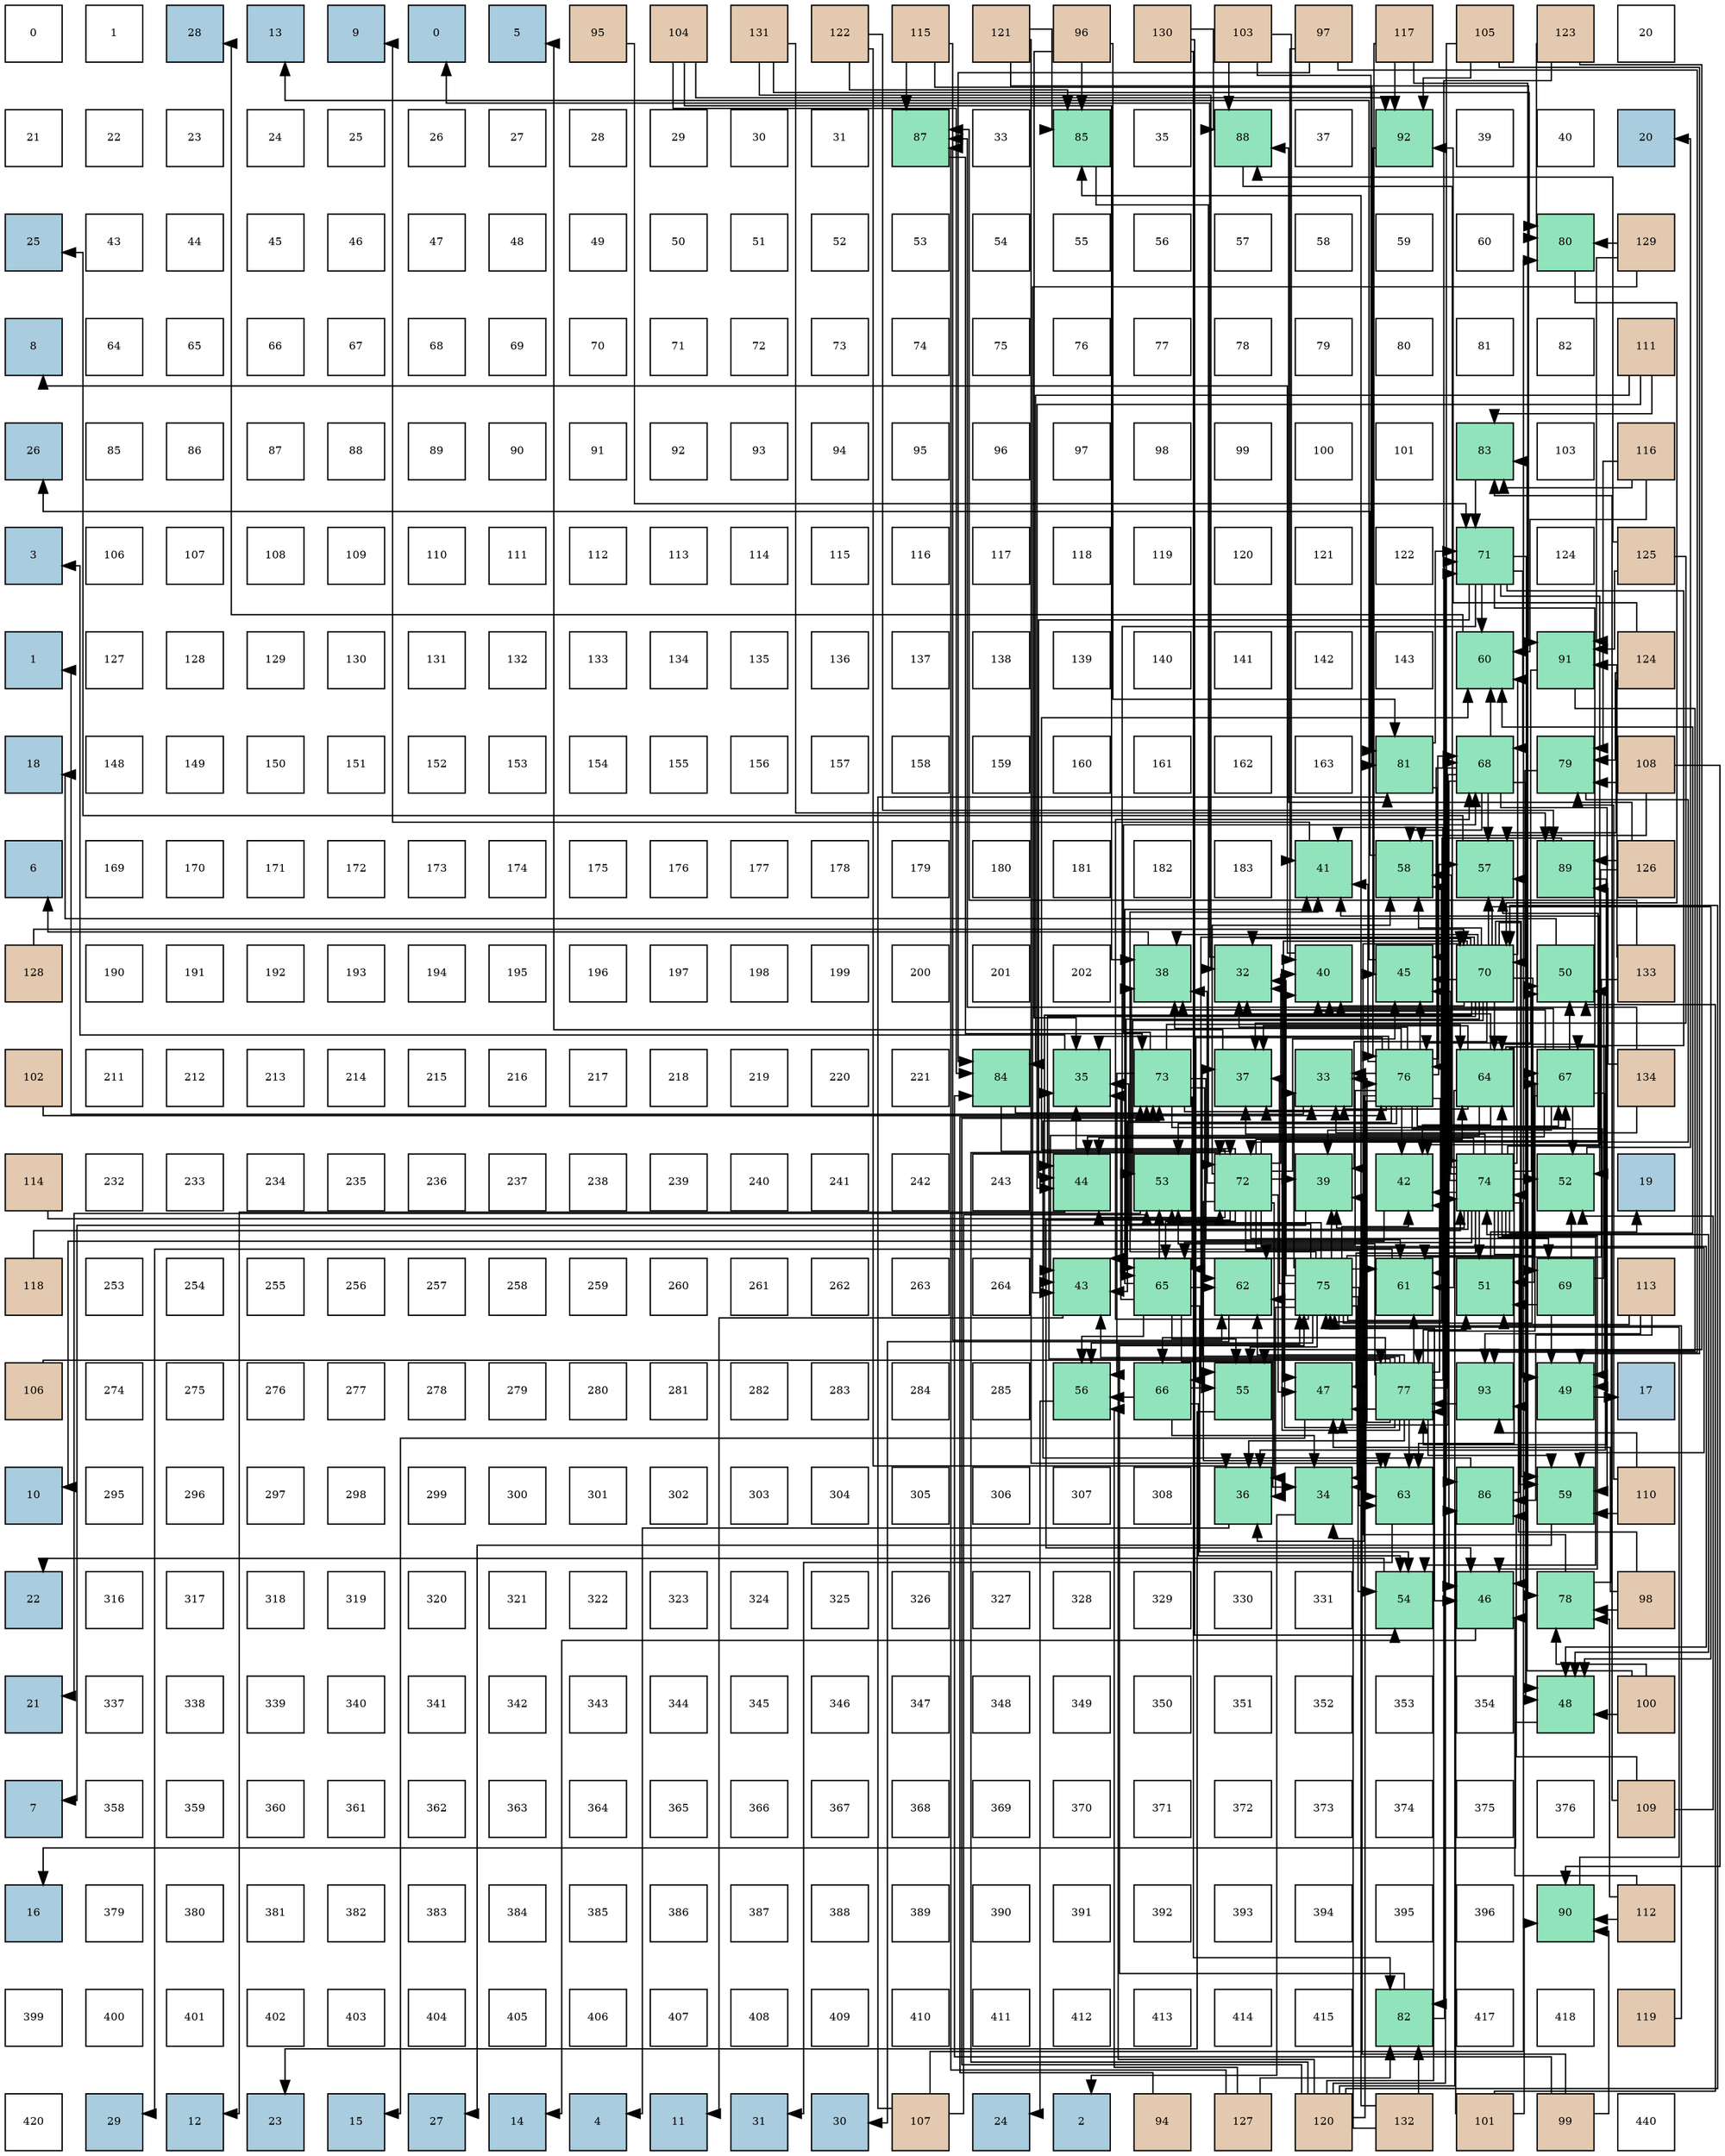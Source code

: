digraph layout{
 rankdir=TB;
 splines=ortho;
 node [style=filled shape=square fixedsize=true width=0.6];
0[label="0", fontsize=8, fillcolor="#ffffff"];
1[label="1", fontsize=8, fillcolor="#ffffff"];
2[label="28", fontsize=8, fillcolor="#a9ccde"];
3[label="13", fontsize=8, fillcolor="#a9ccde"];
4[label="9", fontsize=8, fillcolor="#a9ccde"];
5[label="0", fontsize=8, fillcolor="#a9ccde"];
6[label="5", fontsize=8, fillcolor="#a9ccde"];
7[label="95", fontsize=8, fillcolor="#e3c9af"];
8[label="104", fontsize=8, fillcolor="#e3c9af"];
9[label="131", fontsize=8, fillcolor="#e3c9af"];
10[label="122", fontsize=8, fillcolor="#e3c9af"];
11[label="115", fontsize=8, fillcolor="#e3c9af"];
12[label="121", fontsize=8, fillcolor="#e3c9af"];
13[label="96", fontsize=8, fillcolor="#e3c9af"];
14[label="130", fontsize=8, fillcolor="#e3c9af"];
15[label="103", fontsize=8, fillcolor="#e3c9af"];
16[label="97", fontsize=8, fillcolor="#e3c9af"];
17[label="117", fontsize=8, fillcolor="#e3c9af"];
18[label="105", fontsize=8, fillcolor="#e3c9af"];
19[label="123", fontsize=8, fillcolor="#e3c9af"];
20[label="20", fontsize=8, fillcolor="#ffffff"];
21[label="21", fontsize=8, fillcolor="#ffffff"];
22[label="22", fontsize=8, fillcolor="#ffffff"];
23[label="23", fontsize=8, fillcolor="#ffffff"];
24[label="24", fontsize=8, fillcolor="#ffffff"];
25[label="25", fontsize=8, fillcolor="#ffffff"];
26[label="26", fontsize=8, fillcolor="#ffffff"];
27[label="27", fontsize=8, fillcolor="#ffffff"];
28[label="28", fontsize=8, fillcolor="#ffffff"];
29[label="29", fontsize=8, fillcolor="#ffffff"];
30[label="30", fontsize=8, fillcolor="#ffffff"];
31[label="31", fontsize=8, fillcolor="#ffffff"];
32[label="87", fontsize=8, fillcolor="#91e3bb"];
33[label="33", fontsize=8, fillcolor="#ffffff"];
34[label="85", fontsize=8, fillcolor="#91e3bb"];
35[label="35", fontsize=8, fillcolor="#ffffff"];
36[label="88", fontsize=8, fillcolor="#91e3bb"];
37[label="37", fontsize=8, fillcolor="#ffffff"];
38[label="92", fontsize=8, fillcolor="#91e3bb"];
39[label="39", fontsize=8, fillcolor="#ffffff"];
40[label="40", fontsize=8, fillcolor="#ffffff"];
41[label="20", fontsize=8, fillcolor="#a9ccde"];
42[label="25", fontsize=8, fillcolor="#a9ccde"];
43[label="43", fontsize=8, fillcolor="#ffffff"];
44[label="44", fontsize=8, fillcolor="#ffffff"];
45[label="45", fontsize=8, fillcolor="#ffffff"];
46[label="46", fontsize=8, fillcolor="#ffffff"];
47[label="47", fontsize=8, fillcolor="#ffffff"];
48[label="48", fontsize=8, fillcolor="#ffffff"];
49[label="49", fontsize=8, fillcolor="#ffffff"];
50[label="50", fontsize=8, fillcolor="#ffffff"];
51[label="51", fontsize=8, fillcolor="#ffffff"];
52[label="52", fontsize=8, fillcolor="#ffffff"];
53[label="53", fontsize=8, fillcolor="#ffffff"];
54[label="54", fontsize=8, fillcolor="#ffffff"];
55[label="55", fontsize=8, fillcolor="#ffffff"];
56[label="56", fontsize=8, fillcolor="#ffffff"];
57[label="57", fontsize=8, fillcolor="#ffffff"];
58[label="58", fontsize=8, fillcolor="#ffffff"];
59[label="59", fontsize=8, fillcolor="#ffffff"];
60[label="60", fontsize=8, fillcolor="#ffffff"];
61[label="80", fontsize=8, fillcolor="#91e3bb"];
62[label="129", fontsize=8, fillcolor="#e3c9af"];
63[label="8", fontsize=8, fillcolor="#a9ccde"];
64[label="64", fontsize=8, fillcolor="#ffffff"];
65[label="65", fontsize=8, fillcolor="#ffffff"];
66[label="66", fontsize=8, fillcolor="#ffffff"];
67[label="67", fontsize=8, fillcolor="#ffffff"];
68[label="68", fontsize=8, fillcolor="#ffffff"];
69[label="69", fontsize=8, fillcolor="#ffffff"];
70[label="70", fontsize=8, fillcolor="#ffffff"];
71[label="71", fontsize=8, fillcolor="#ffffff"];
72[label="72", fontsize=8, fillcolor="#ffffff"];
73[label="73", fontsize=8, fillcolor="#ffffff"];
74[label="74", fontsize=8, fillcolor="#ffffff"];
75[label="75", fontsize=8, fillcolor="#ffffff"];
76[label="76", fontsize=8, fillcolor="#ffffff"];
77[label="77", fontsize=8, fillcolor="#ffffff"];
78[label="78", fontsize=8, fillcolor="#ffffff"];
79[label="79", fontsize=8, fillcolor="#ffffff"];
80[label="80", fontsize=8, fillcolor="#ffffff"];
81[label="81", fontsize=8, fillcolor="#ffffff"];
82[label="82", fontsize=8, fillcolor="#ffffff"];
83[label="111", fontsize=8, fillcolor="#e3c9af"];
84[label="26", fontsize=8, fillcolor="#a9ccde"];
85[label="85", fontsize=8, fillcolor="#ffffff"];
86[label="86", fontsize=8, fillcolor="#ffffff"];
87[label="87", fontsize=8, fillcolor="#ffffff"];
88[label="88", fontsize=8, fillcolor="#ffffff"];
89[label="89", fontsize=8, fillcolor="#ffffff"];
90[label="90", fontsize=8, fillcolor="#ffffff"];
91[label="91", fontsize=8, fillcolor="#ffffff"];
92[label="92", fontsize=8, fillcolor="#ffffff"];
93[label="93", fontsize=8, fillcolor="#ffffff"];
94[label="94", fontsize=8, fillcolor="#ffffff"];
95[label="95", fontsize=8, fillcolor="#ffffff"];
96[label="96", fontsize=8, fillcolor="#ffffff"];
97[label="97", fontsize=8, fillcolor="#ffffff"];
98[label="98", fontsize=8, fillcolor="#ffffff"];
99[label="99", fontsize=8, fillcolor="#ffffff"];
100[label="100", fontsize=8, fillcolor="#ffffff"];
101[label="101", fontsize=8, fillcolor="#ffffff"];
102[label="83", fontsize=8, fillcolor="#91e3bb"];
103[label="103", fontsize=8, fillcolor="#ffffff"];
104[label="116", fontsize=8, fillcolor="#e3c9af"];
105[label="3", fontsize=8, fillcolor="#a9ccde"];
106[label="106", fontsize=8, fillcolor="#ffffff"];
107[label="107", fontsize=8, fillcolor="#ffffff"];
108[label="108", fontsize=8, fillcolor="#ffffff"];
109[label="109", fontsize=8, fillcolor="#ffffff"];
110[label="110", fontsize=8, fillcolor="#ffffff"];
111[label="111", fontsize=8, fillcolor="#ffffff"];
112[label="112", fontsize=8, fillcolor="#ffffff"];
113[label="113", fontsize=8, fillcolor="#ffffff"];
114[label="114", fontsize=8, fillcolor="#ffffff"];
115[label="115", fontsize=8, fillcolor="#ffffff"];
116[label="116", fontsize=8, fillcolor="#ffffff"];
117[label="117", fontsize=8, fillcolor="#ffffff"];
118[label="118", fontsize=8, fillcolor="#ffffff"];
119[label="119", fontsize=8, fillcolor="#ffffff"];
120[label="120", fontsize=8, fillcolor="#ffffff"];
121[label="121", fontsize=8, fillcolor="#ffffff"];
122[label="122", fontsize=8, fillcolor="#ffffff"];
123[label="71", fontsize=8, fillcolor="#91e3bb"];
124[label="124", fontsize=8, fillcolor="#ffffff"];
125[label="125", fontsize=8, fillcolor="#e3c9af"];
126[label="1", fontsize=8, fillcolor="#a9ccde"];
127[label="127", fontsize=8, fillcolor="#ffffff"];
128[label="128", fontsize=8, fillcolor="#ffffff"];
129[label="129", fontsize=8, fillcolor="#ffffff"];
130[label="130", fontsize=8, fillcolor="#ffffff"];
131[label="131", fontsize=8, fillcolor="#ffffff"];
132[label="132", fontsize=8, fillcolor="#ffffff"];
133[label="133", fontsize=8, fillcolor="#ffffff"];
134[label="134", fontsize=8, fillcolor="#ffffff"];
135[label="135", fontsize=8, fillcolor="#ffffff"];
136[label="136", fontsize=8, fillcolor="#ffffff"];
137[label="137", fontsize=8, fillcolor="#ffffff"];
138[label="138", fontsize=8, fillcolor="#ffffff"];
139[label="139", fontsize=8, fillcolor="#ffffff"];
140[label="140", fontsize=8, fillcolor="#ffffff"];
141[label="141", fontsize=8, fillcolor="#ffffff"];
142[label="142", fontsize=8, fillcolor="#ffffff"];
143[label="143", fontsize=8, fillcolor="#ffffff"];
144[label="60", fontsize=8, fillcolor="#91e3bb"];
145[label="91", fontsize=8, fillcolor="#91e3bb"];
146[label="124", fontsize=8, fillcolor="#e3c9af"];
147[label="18", fontsize=8, fillcolor="#a9ccde"];
148[label="148", fontsize=8, fillcolor="#ffffff"];
149[label="149", fontsize=8, fillcolor="#ffffff"];
150[label="150", fontsize=8, fillcolor="#ffffff"];
151[label="151", fontsize=8, fillcolor="#ffffff"];
152[label="152", fontsize=8, fillcolor="#ffffff"];
153[label="153", fontsize=8, fillcolor="#ffffff"];
154[label="154", fontsize=8, fillcolor="#ffffff"];
155[label="155", fontsize=8, fillcolor="#ffffff"];
156[label="156", fontsize=8, fillcolor="#ffffff"];
157[label="157", fontsize=8, fillcolor="#ffffff"];
158[label="158", fontsize=8, fillcolor="#ffffff"];
159[label="159", fontsize=8, fillcolor="#ffffff"];
160[label="160", fontsize=8, fillcolor="#ffffff"];
161[label="161", fontsize=8, fillcolor="#ffffff"];
162[label="162", fontsize=8, fillcolor="#ffffff"];
163[label="163", fontsize=8, fillcolor="#ffffff"];
164[label="81", fontsize=8, fillcolor="#91e3bb"];
165[label="68", fontsize=8, fillcolor="#91e3bb"];
166[label="79", fontsize=8, fillcolor="#91e3bb"];
167[label="108", fontsize=8, fillcolor="#e3c9af"];
168[label="6", fontsize=8, fillcolor="#a9ccde"];
169[label="169", fontsize=8, fillcolor="#ffffff"];
170[label="170", fontsize=8, fillcolor="#ffffff"];
171[label="171", fontsize=8, fillcolor="#ffffff"];
172[label="172", fontsize=8, fillcolor="#ffffff"];
173[label="173", fontsize=8, fillcolor="#ffffff"];
174[label="174", fontsize=8, fillcolor="#ffffff"];
175[label="175", fontsize=8, fillcolor="#ffffff"];
176[label="176", fontsize=8, fillcolor="#ffffff"];
177[label="177", fontsize=8, fillcolor="#ffffff"];
178[label="178", fontsize=8, fillcolor="#ffffff"];
179[label="179", fontsize=8, fillcolor="#ffffff"];
180[label="180", fontsize=8, fillcolor="#ffffff"];
181[label="181", fontsize=8, fillcolor="#ffffff"];
182[label="182", fontsize=8, fillcolor="#ffffff"];
183[label="183", fontsize=8, fillcolor="#ffffff"];
184[label="41", fontsize=8, fillcolor="#91e3bb"];
185[label="58", fontsize=8, fillcolor="#91e3bb"];
186[label="57", fontsize=8, fillcolor="#91e3bb"];
187[label="89", fontsize=8, fillcolor="#91e3bb"];
188[label="126", fontsize=8, fillcolor="#e3c9af"];
189[label="128", fontsize=8, fillcolor="#e3c9af"];
190[label="190", fontsize=8, fillcolor="#ffffff"];
191[label="191", fontsize=8, fillcolor="#ffffff"];
192[label="192", fontsize=8, fillcolor="#ffffff"];
193[label="193", fontsize=8, fillcolor="#ffffff"];
194[label="194", fontsize=8, fillcolor="#ffffff"];
195[label="195", fontsize=8, fillcolor="#ffffff"];
196[label="196", fontsize=8, fillcolor="#ffffff"];
197[label="197", fontsize=8, fillcolor="#ffffff"];
198[label="198", fontsize=8, fillcolor="#ffffff"];
199[label="199", fontsize=8, fillcolor="#ffffff"];
200[label="200", fontsize=8, fillcolor="#ffffff"];
201[label="201", fontsize=8, fillcolor="#ffffff"];
202[label="202", fontsize=8, fillcolor="#ffffff"];
203[label="38", fontsize=8, fillcolor="#91e3bb"];
204[label="32", fontsize=8, fillcolor="#91e3bb"];
205[label="40", fontsize=8, fillcolor="#91e3bb"];
206[label="45", fontsize=8, fillcolor="#91e3bb"];
207[label="70", fontsize=8, fillcolor="#91e3bb"];
208[label="50", fontsize=8, fillcolor="#91e3bb"];
209[label="133", fontsize=8, fillcolor="#e3c9af"];
210[label="102", fontsize=8, fillcolor="#e3c9af"];
211[label="211", fontsize=8, fillcolor="#ffffff"];
212[label="212", fontsize=8, fillcolor="#ffffff"];
213[label="213", fontsize=8, fillcolor="#ffffff"];
214[label="214", fontsize=8, fillcolor="#ffffff"];
215[label="215", fontsize=8, fillcolor="#ffffff"];
216[label="216", fontsize=8, fillcolor="#ffffff"];
217[label="217", fontsize=8, fillcolor="#ffffff"];
218[label="218", fontsize=8, fillcolor="#ffffff"];
219[label="219", fontsize=8, fillcolor="#ffffff"];
220[label="220", fontsize=8, fillcolor="#ffffff"];
221[label="221", fontsize=8, fillcolor="#ffffff"];
222[label="84", fontsize=8, fillcolor="#91e3bb"];
223[label="35", fontsize=8, fillcolor="#91e3bb"];
224[label="73", fontsize=8, fillcolor="#91e3bb"];
225[label="37", fontsize=8, fillcolor="#91e3bb"];
226[label="33", fontsize=8, fillcolor="#91e3bb"];
227[label="76", fontsize=8, fillcolor="#91e3bb"];
228[label="64", fontsize=8, fillcolor="#91e3bb"];
229[label="67", fontsize=8, fillcolor="#91e3bb"];
230[label="134", fontsize=8, fillcolor="#e3c9af"];
231[label="114", fontsize=8, fillcolor="#e3c9af"];
232[label="232", fontsize=8, fillcolor="#ffffff"];
233[label="233", fontsize=8, fillcolor="#ffffff"];
234[label="234", fontsize=8, fillcolor="#ffffff"];
235[label="235", fontsize=8, fillcolor="#ffffff"];
236[label="236", fontsize=8, fillcolor="#ffffff"];
237[label="237", fontsize=8, fillcolor="#ffffff"];
238[label="238", fontsize=8, fillcolor="#ffffff"];
239[label="239", fontsize=8, fillcolor="#ffffff"];
240[label="240", fontsize=8, fillcolor="#ffffff"];
241[label="241", fontsize=8, fillcolor="#ffffff"];
242[label="242", fontsize=8, fillcolor="#ffffff"];
243[label="243", fontsize=8, fillcolor="#ffffff"];
244[label="44", fontsize=8, fillcolor="#91e3bb"];
245[label="53", fontsize=8, fillcolor="#91e3bb"];
246[label="72", fontsize=8, fillcolor="#91e3bb"];
247[label="39", fontsize=8, fillcolor="#91e3bb"];
248[label="42", fontsize=8, fillcolor="#91e3bb"];
249[label="74", fontsize=8, fillcolor="#91e3bb"];
250[label="52", fontsize=8, fillcolor="#91e3bb"];
251[label="19", fontsize=8, fillcolor="#a9ccde"];
252[label="118", fontsize=8, fillcolor="#e3c9af"];
253[label="253", fontsize=8, fillcolor="#ffffff"];
254[label="254", fontsize=8, fillcolor="#ffffff"];
255[label="255", fontsize=8, fillcolor="#ffffff"];
256[label="256", fontsize=8, fillcolor="#ffffff"];
257[label="257", fontsize=8, fillcolor="#ffffff"];
258[label="258", fontsize=8, fillcolor="#ffffff"];
259[label="259", fontsize=8, fillcolor="#ffffff"];
260[label="260", fontsize=8, fillcolor="#ffffff"];
261[label="261", fontsize=8, fillcolor="#ffffff"];
262[label="262", fontsize=8, fillcolor="#ffffff"];
263[label="263", fontsize=8, fillcolor="#ffffff"];
264[label="264", fontsize=8, fillcolor="#ffffff"];
265[label="43", fontsize=8, fillcolor="#91e3bb"];
266[label="65", fontsize=8, fillcolor="#91e3bb"];
267[label="62", fontsize=8, fillcolor="#91e3bb"];
268[label="75", fontsize=8, fillcolor="#91e3bb"];
269[label="61", fontsize=8, fillcolor="#91e3bb"];
270[label="51", fontsize=8, fillcolor="#91e3bb"];
271[label="69", fontsize=8, fillcolor="#91e3bb"];
272[label="113", fontsize=8, fillcolor="#e3c9af"];
273[label="106", fontsize=8, fillcolor="#e3c9af"];
274[label="274", fontsize=8, fillcolor="#ffffff"];
275[label="275", fontsize=8, fillcolor="#ffffff"];
276[label="276", fontsize=8, fillcolor="#ffffff"];
277[label="277", fontsize=8, fillcolor="#ffffff"];
278[label="278", fontsize=8, fillcolor="#ffffff"];
279[label="279", fontsize=8, fillcolor="#ffffff"];
280[label="280", fontsize=8, fillcolor="#ffffff"];
281[label="281", fontsize=8, fillcolor="#ffffff"];
282[label="282", fontsize=8, fillcolor="#ffffff"];
283[label="283", fontsize=8, fillcolor="#ffffff"];
284[label="284", fontsize=8, fillcolor="#ffffff"];
285[label="285", fontsize=8, fillcolor="#ffffff"];
286[label="56", fontsize=8, fillcolor="#91e3bb"];
287[label="66", fontsize=8, fillcolor="#91e3bb"];
288[label="55", fontsize=8, fillcolor="#91e3bb"];
289[label="47", fontsize=8, fillcolor="#91e3bb"];
290[label="77", fontsize=8, fillcolor="#91e3bb"];
291[label="93", fontsize=8, fillcolor="#91e3bb"];
292[label="49", fontsize=8, fillcolor="#91e3bb"];
293[label="17", fontsize=8, fillcolor="#a9ccde"];
294[label="10", fontsize=8, fillcolor="#a9ccde"];
295[label="295", fontsize=8, fillcolor="#ffffff"];
296[label="296", fontsize=8, fillcolor="#ffffff"];
297[label="297", fontsize=8, fillcolor="#ffffff"];
298[label="298", fontsize=8, fillcolor="#ffffff"];
299[label="299", fontsize=8, fillcolor="#ffffff"];
300[label="300", fontsize=8, fillcolor="#ffffff"];
301[label="301", fontsize=8, fillcolor="#ffffff"];
302[label="302", fontsize=8, fillcolor="#ffffff"];
303[label="303", fontsize=8, fillcolor="#ffffff"];
304[label="304", fontsize=8, fillcolor="#ffffff"];
305[label="305", fontsize=8, fillcolor="#ffffff"];
306[label="306", fontsize=8, fillcolor="#ffffff"];
307[label="307", fontsize=8, fillcolor="#ffffff"];
308[label="308", fontsize=8, fillcolor="#ffffff"];
309[label="36", fontsize=8, fillcolor="#91e3bb"];
310[label="34", fontsize=8, fillcolor="#91e3bb"];
311[label="63", fontsize=8, fillcolor="#91e3bb"];
312[label="86", fontsize=8, fillcolor="#91e3bb"];
313[label="59", fontsize=8, fillcolor="#91e3bb"];
314[label="110", fontsize=8, fillcolor="#e3c9af"];
315[label="22", fontsize=8, fillcolor="#a9ccde"];
316[label="316", fontsize=8, fillcolor="#ffffff"];
317[label="317", fontsize=8, fillcolor="#ffffff"];
318[label="318", fontsize=8, fillcolor="#ffffff"];
319[label="319", fontsize=8, fillcolor="#ffffff"];
320[label="320", fontsize=8, fillcolor="#ffffff"];
321[label="321", fontsize=8, fillcolor="#ffffff"];
322[label="322", fontsize=8, fillcolor="#ffffff"];
323[label="323", fontsize=8, fillcolor="#ffffff"];
324[label="324", fontsize=8, fillcolor="#ffffff"];
325[label="325", fontsize=8, fillcolor="#ffffff"];
326[label="326", fontsize=8, fillcolor="#ffffff"];
327[label="327", fontsize=8, fillcolor="#ffffff"];
328[label="328", fontsize=8, fillcolor="#ffffff"];
329[label="329", fontsize=8, fillcolor="#ffffff"];
330[label="330", fontsize=8, fillcolor="#ffffff"];
331[label="331", fontsize=8, fillcolor="#ffffff"];
332[label="54", fontsize=8, fillcolor="#91e3bb"];
333[label="46", fontsize=8, fillcolor="#91e3bb"];
334[label="78", fontsize=8, fillcolor="#91e3bb"];
335[label="98", fontsize=8, fillcolor="#e3c9af"];
336[label="21", fontsize=8, fillcolor="#a9ccde"];
337[label="337", fontsize=8, fillcolor="#ffffff"];
338[label="338", fontsize=8, fillcolor="#ffffff"];
339[label="339", fontsize=8, fillcolor="#ffffff"];
340[label="340", fontsize=8, fillcolor="#ffffff"];
341[label="341", fontsize=8, fillcolor="#ffffff"];
342[label="342", fontsize=8, fillcolor="#ffffff"];
343[label="343", fontsize=8, fillcolor="#ffffff"];
344[label="344", fontsize=8, fillcolor="#ffffff"];
345[label="345", fontsize=8, fillcolor="#ffffff"];
346[label="346", fontsize=8, fillcolor="#ffffff"];
347[label="347", fontsize=8, fillcolor="#ffffff"];
348[label="348", fontsize=8, fillcolor="#ffffff"];
349[label="349", fontsize=8, fillcolor="#ffffff"];
350[label="350", fontsize=8, fillcolor="#ffffff"];
351[label="351", fontsize=8, fillcolor="#ffffff"];
352[label="352", fontsize=8, fillcolor="#ffffff"];
353[label="353", fontsize=8, fillcolor="#ffffff"];
354[label="354", fontsize=8, fillcolor="#ffffff"];
355[label="48", fontsize=8, fillcolor="#91e3bb"];
356[label="100", fontsize=8, fillcolor="#e3c9af"];
357[label="7", fontsize=8, fillcolor="#a9ccde"];
358[label="358", fontsize=8, fillcolor="#ffffff"];
359[label="359", fontsize=8, fillcolor="#ffffff"];
360[label="360", fontsize=8, fillcolor="#ffffff"];
361[label="361", fontsize=8, fillcolor="#ffffff"];
362[label="362", fontsize=8, fillcolor="#ffffff"];
363[label="363", fontsize=8, fillcolor="#ffffff"];
364[label="364", fontsize=8, fillcolor="#ffffff"];
365[label="365", fontsize=8, fillcolor="#ffffff"];
366[label="366", fontsize=8, fillcolor="#ffffff"];
367[label="367", fontsize=8, fillcolor="#ffffff"];
368[label="368", fontsize=8, fillcolor="#ffffff"];
369[label="369", fontsize=8, fillcolor="#ffffff"];
370[label="370", fontsize=8, fillcolor="#ffffff"];
371[label="371", fontsize=8, fillcolor="#ffffff"];
372[label="372", fontsize=8, fillcolor="#ffffff"];
373[label="373", fontsize=8, fillcolor="#ffffff"];
374[label="374", fontsize=8, fillcolor="#ffffff"];
375[label="375", fontsize=8, fillcolor="#ffffff"];
376[label="376", fontsize=8, fillcolor="#ffffff"];
377[label="109", fontsize=8, fillcolor="#e3c9af"];
378[label="16", fontsize=8, fillcolor="#a9ccde"];
379[label="379", fontsize=8, fillcolor="#ffffff"];
380[label="380", fontsize=8, fillcolor="#ffffff"];
381[label="381", fontsize=8, fillcolor="#ffffff"];
382[label="382", fontsize=8, fillcolor="#ffffff"];
383[label="383", fontsize=8, fillcolor="#ffffff"];
384[label="384", fontsize=8, fillcolor="#ffffff"];
385[label="385", fontsize=8, fillcolor="#ffffff"];
386[label="386", fontsize=8, fillcolor="#ffffff"];
387[label="387", fontsize=8, fillcolor="#ffffff"];
388[label="388", fontsize=8, fillcolor="#ffffff"];
389[label="389", fontsize=8, fillcolor="#ffffff"];
390[label="390", fontsize=8, fillcolor="#ffffff"];
391[label="391", fontsize=8, fillcolor="#ffffff"];
392[label="392", fontsize=8, fillcolor="#ffffff"];
393[label="393", fontsize=8, fillcolor="#ffffff"];
394[label="394", fontsize=8, fillcolor="#ffffff"];
395[label="395", fontsize=8, fillcolor="#ffffff"];
396[label="396", fontsize=8, fillcolor="#ffffff"];
397[label="90", fontsize=8, fillcolor="#91e3bb"];
398[label="112", fontsize=8, fillcolor="#e3c9af"];
399[label="399", fontsize=8, fillcolor="#ffffff"];
400[label="400", fontsize=8, fillcolor="#ffffff"];
401[label="401", fontsize=8, fillcolor="#ffffff"];
402[label="402", fontsize=8, fillcolor="#ffffff"];
403[label="403", fontsize=8, fillcolor="#ffffff"];
404[label="404", fontsize=8, fillcolor="#ffffff"];
405[label="405", fontsize=8, fillcolor="#ffffff"];
406[label="406", fontsize=8, fillcolor="#ffffff"];
407[label="407", fontsize=8, fillcolor="#ffffff"];
408[label="408", fontsize=8, fillcolor="#ffffff"];
409[label="409", fontsize=8, fillcolor="#ffffff"];
410[label="410", fontsize=8, fillcolor="#ffffff"];
411[label="411", fontsize=8, fillcolor="#ffffff"];
412[label="412", fontsize=8, fillcolor="#ffffff"];
413[label="413", fontsize=8, fillcolor="#ffffff"];
414[label="414", fontsize=8, fillcolor="#ffffff"];
415[label="415", fontsize=8, fillcolor="#ffffff"];
416[label="82", fontsize=8, fillcolor="#91e3bb"];
417[label="417", fontsize=8, fillcolor="#ffffff"];
418[label="418", fontsize=8, fillcolor="#ffffff"];
419[label="119", fontsize=8, fillcolor="#e3c9af"];
420[label="420", fontsize=8, fillcolor="#ffffff"];
421[label="29", fontsize=8, fillcolor="#a9ccde"];
422[label="12", fontsize=8, fillcolor="#a9ccde"];
423[label="23", fontsize=8, fillcolor="#a9ccde"];
424[label="15", fontsize=8, fillcolor="#a9ccde"];
425[label="27", fontsize=8, fillcolor="#a9ccde"];
426[label="14", fontsize=8, fillcolor="#a9ccde"];
427[label="4", fontsize=8, fillcolor="#a9ccde"];
428[label="11", fontsize=8, fillcolor="#a9ccde"];
429[label="31", fontsize=8, fillcolor="#a9ccde"];
430[label="30", fontsize=8, fillcolor="#a9ccde"];
431[label="107", fontsize=8, fillcolor="#e3c9af"];
432[label="24", fontsize=8, fillcolor="#a9ccde"];
433[label="2", fontsize=8, fillcolor="#a9ccde"];
434[label="94", fontsize=8, fillcolor="#e3c9af"];
435[label="127", fontsize=8, fillcolor="#e3c9af"];
436[label="120", fontsize=8, fillcolor="#e3c9af"];
437[label="132", fontsize=8, fillcolor="#e3c9af"];
438[label="101", fontsize=8, fillcolor="#e3c9af"];
439[label="99", fontsize=8, fillcolor="#e3c9af"];
440[label="440", fontsize=8, fillcolor="#ffffff"];
edge [constraint=false, style=vis];204 -> 5;
226 -> 126;
310 -> 433;
223 -> 105;
309 -> 427;
225 -> 6;
203 -> 168;
247 -> 357;
205 -> 63;
184 -> 4;
248 -> 294;
265 -> 428;
244 -> 422;
206 -> 3;
333 -> 426;
289 -> 424;
355 -> 378;
292 -> 293;
208 -> 147;
270 -> 251;
250 -> 41;
245 -> 336;
332 -> 315;
288 -> 423;
286 -> 432;
186 -> 42;
185 -> 84;
313 -> 425;
144 -> 2;
269 -> 421;
267 -> 430;
311 -> 429;
228 -> 204;
228 -> 226;
228 -> 309;
228 -> 225;
228 -> 248;
228 -> 265;
228 -> 269;
228 -> 311;
266 -> 310;
266 -> 223;
266 -> 184;
266 -> 245;
266 -> 332;
266 -> 288;
266 -> 286;
266 -> 267;
287 -> 310;
287 -> 332;
287 -> 288;
287 -> 286;
229 -> 203;
229 -> 247;
229 -> 205;
229 -> 244;
229 -> 292;
229 -> 208;
229 -> 270;
229 -> 250;
165 -> 206;
165 -> 333;
165 -> 289;
165 -> 355;
165 -> 186;
165 -> 185;
165 -> 313;
165 -> 144;
271 -> 292;
271 -> 208;
271 -> 270;
271 -> 250;
207 -> 204;
207 -> 203;
207 -> 247;
207 -> 205;
207 -> 265;
207 -> 244;
207 -> 206;
207 -> 333;
207 -> 289;
207 -> 355;
207 -> 245;
207 -> 288;
207 -> 186;
207 -> 185;
207 -> 313;
207 -> 144;
207 -> 228;
207 -> 266;
207 -> 271;
123 -> 244;
123 -> 355;
123 -> 250;
123 -> 144;
123 -> 228;
123 -> 266;
123 -> 229;
123 -> 165;
246 -> 310;
246 -> 223;
246 -> 309;
246 -> 203;
246 -> 247;
246 -> 205;
246 -> 244;
246 -> 206;
246 -> 333;
246 -> 289;
246 -> 355;
246 -> 186;
246 -> 185;
246 -> 313;
246 -> 144;
246 -> 311;
246 -> 228;
246 -> 266;
246 -> 271;
224 -> 226;
224 -> 286;
224 -> 269;
224 -> 267;
224 -> 228;
224 -> 266;
224 -> 229;
224 -> 165;
249 -> 225;
249 -> 203;
249 -> 247;
249 -> 205;
249 -> 184;
249 -> 248;
249 -> 244;
249 -> 206;
249 -> 333;
249 -> 289;
249 -> 355;
249 -> 292;
249 -> 208;
249 -> 270;
249 -> 250;
249 -> 332;
249 -> 186;
249 -> 185;
249 -> 313;
249 -> 144;
249 -> 228;
249 -> 266;
268 -> 204;
268 -> 226;
268 -> 310;
268 -> 223;
268 -> 309;
268 -> 225;
268 -> 247;
268 -> 184;
268 -> 248;
268 -> 265;
268 -> 333;
268 -> 208;
268 -> 245;
268 -> 332;
268 -> 288;
268 -> 286;
268 -> 185;
268 -> 269;
268 -> 267;
268 -> 311;
268 -> 229;
268 -> 165;
227 -> 204;
227 -> 226;
227 -> 223;
227 -> 309;
227 -> 225;
227 -> 203;
227 -> 184;
227 -> 248;
227 -> 265;
227 -> 206;
227 -> 292;
227 -> 245;
227 -> 186;
227 -> 269;
227 -> 267;
227 -> 311;
227 -> 287;
227 -> 229;
227 -> 165;
290 -> 204;
290 -> 226;
290 -> 223;
290 -> 309;
290 -> 225;
290 -> 205;
290 -> 184;
290 -> 248;
290 -> 265;
290 -> 289;
290 -> 270;
290 -> 245;
290 -> 313;
290 -> 269;
290 -> 267;
290 -> 311;
290 -> 287;
290 -> 229;
290 -> 165;
334 -> 207;
334 -> 249;
166 -> 207;
166 -> 246;
61 -> 207;
164 -> 123;
164 -> 227;
416 -> 123;
416 -> 268;
102 -> 123;
222 -> 246;
222 -> 224;
34 -> 246;
312 -> 224;
312 -> 249;
32 -> 224;
36 -> 249;
187 -> 268;
187 -> 290;
397 -> 268;
145 -> 227;
145 -> 290;
38 -> 227;
291 -> 290;
434 -> 224;
7 -> 123;
13 -> 223;
13 -> 164;
13 -> 34;
16 -> 205;
16 -> 222;
16 -> 291;
335 -> 289;
335 -> 334;
335 -> 291;
439 -> 247;
439 -> 222;
439 -> 397;
356 -> 355;
356 -> 334;
356 -> 102;
438 -> 208;
438 -> 312;
438 -> 397;
210 -> 227;
15 -> 184;
15 -> 164;
15 -> 36;
8 -> 203;
8 -> 222;
8 -> 38;
18 -> 292;
18 -> 312;
18 -> 38;
273 -> 290;
431 -> 245;
431 -> 61;
431 -> 164;
167 -> 185;
167 -> 166;
167 -> 397;
377 -> 250;
377 -> 102;
377 -> 312;
314 -> 313;
314 -> 166;
314 -> 291;
83 -> 244;
83 -> 102;
83 -> 222;
398 -> 333;
398 -> 334;
398 -> 397;
272 -> 270;
272 -> 312;
272 -> 291;
231 -> 246;
11 -> 267;
11 -> 164;
11 -> 32;
104 -> 144;
104 -> 166;
104 -> 102;
17 -> 206;
17 -> 334;
17 -> 38;
252 -> 249;
419 -> 268;
436 -> 207;
436 -> 123;
436 -> 246;
436 -> 224;
436 -> 249;
436 -> 268;
436 -> 227;
436 -> 290;
12 -> 311;
12 -> 34;
12 -> 145;
10 -> 309;
10 -> 34;
10 -> 187;
19 -> 288;
19 -> 61;
19 -> 416;
146 -> 186;
146 -> 166;
146 -> 38;
125 -> 225;
125 -> 36;
125 -> 145;
188 -> 248;
188 -> 36;
188 -> 187;
435 -> 286;
435 -> 416;
435 -> 32;
189 -> 207;
62 -> 265;
62 -> 61;
62 -> 145;
14 -> 332;
14 -> 416;
14 -> 36;
9 -> 204;
9 -> 61;
9 -> 187;
437 -> 310;
437 -> 416;
437 -> 34;
209 -> 269;
209 -> 32;
209 -> 145;
230 -> 226;
230 -> 32;
230 -> 187;
edge [constraint=true, style=invis];
0 -> 21 -> 42 -> 63 -> 84 -> 105 -> 126 -> 147 -> 168 -> 189 -> 210 -> 231 -> 252 -> 273 -> 294 -> 315 -> 336 -> 357 -> 378 -> 399 -> 420;
1 -> 22 -> 43 -> 64 -> 85 -> 106 -> 127 -> 148 -> 169 -> 190 -> 211 -> 232 -> 253 -> 274 -> 295 -> 316 -> 337 -> 358 -> 379 -> 400 -> 421;
2 -> 23 -> 44 -> 65 -> 86 -> 107 -> 128 -> 149 -> 170 -> 191 -> 212 -> 233 -> 254 -> 275 -> 296 -> 317 -> 338 -> 359 -> 380 -> 401 -> 422;
3 -> 24 -> 45 -> 66 -> 87 -> 108 -> 129 -> 150 -> 171 -> 192 -> 213 -> 234 -> 255 -> 276 -> 297 -> 318 -> 339 -> 360 -> 381 -> 402 -> 423;
4 -> 25 -> 46 -> 67 -> 88 -> 109 -> 130 -> 151 -> 172 -> 193 -> 214 -> 235 -> 256 -> 277 -> 298 -> 319 -> 340 -> 361 -> 382 -> 403 -> 424;
5 -> 26 -> 47 -> 68 -> 89 -> 110 -> 131 -> 152 -> 173 -> 194 -> 215 -> 236 -> 257 -> 278 -> 299 -> 320 -> 341 -> 362 -> 383 -> 404 -> 425;
6 -> 27 -> 48 -> 69 -> 90 -> 111 -> 132 -> 153 -> 174 -> 195 -> 216 -> 237 -> 258 -> 279 -> 300 -> 321 -> 342 -> 363 -> 384 -> 405 -> 426;
7 -> 28 -> 49 -> 70 -> 91 -> 112 -> 133 -> 154 -> 175 -> 196 -> 217 -> 238 -> 259 -> 280 -> 301 -> 322 -> 343 -> 364 -> 385 -> 406 -> 427;
8 -> 29 -> 50 -> 71 -> 92 -> 113 -> 134 -> 155 -> 176 -> 197 -> 218 -> 239 -> 260 -> 281 -> 302 -> 323 -> 344 -> 365 -> 386 -> 407 -> 428;
9 -> 30 -> 51 -> 72 -> 93 -> 114 -> 135 -> 156 -> 177 -> 198 -> 219 -> 240 -> 261 -> 282 -> 303 -> 324 -> 345 -> 366 -> 387 -> 408 -> 429;
10 -> 31 -> 52 -> 73 -> 94 -> 115 -> 136 -> 157 -> 178 -> 199 -> 220 -> 241 -> 262 -> 283 -> 304 -> 325 -> 346 -> 367 -> 388 -> 409 -> 430;
11 -> 32 -> 53 -> 74 -> 95 -> 116 -> 137 -> 158 -> 179 -> 200 -> 221 -> 242 -> 263 -> 284 -> 305 -> 326 -> 347 -> 368 -> 389 -> 410 -> 431;
12 -> 33 -> 54 -> 75 -> 96 -> 117 -> 138 -> 159 -> 180 -> 201 -> 222 -> 243 -> 264 -> 285 -> 306 -> 327 -> 348 -> 369 -> 390 -> 411 -> 432;
13 -> 34 -> 55 -> 76 -> 97 -> 118 -> 139 -> 160 -> 181 -> 202 -> 223 -> 244 -> 265 -> 286 -> 307 -> 328 -> 349 -> 370 -> 391 -> 412 -> 433;
14 -> 35 -> 56 -> 77 -> 98 -> 119 -> 140 -> 161 -> 182 -> 203 -> 224 -> 245 -> 266 -> 287 -> 308 -> 329 -> 350 -> 371 -> 392 -> 413 -> 434;
15 -> 36 -> 57 -> 78 -> 99 -> 120 -> 141 -> 162 -> 183 -> 204 -> 225 -> 246 -> 267 -> 288 -> 309 -> 330 -> 351 -> 372 -> 393 -> 414 -> 435;
16 -> 37 -> 58 -> 79 -> 100 -> 121 -> 142 -> 163 -> 184 -> 205 -> 226 -> 247 -> 268 -> 289 -> 310 -> 331 -> 352 -> 373 -> 394 -> 415 -> 436;
17 -> 38 -> 59 -> 80 -> 101 -> 122 -> 143 -> 164 -> 185 -> 206 -> 227 -> 248 -> 269 -> 290 -> 311 -> 332 -> 353 -> 374 -> 395 -> 416 -> 437;
18 -> 39 -> 60 -> 81 -> 102 -> 123 -> 144 -> 165 -> 186 -> 207 -> 228 -> 249 -> 270 -> 291 -> 312 -> 333 -> 354 -> 375 -> 396 -> 417 -> 438;
19 -> 40 -> 61 -> 82 -> 103 -> 124 -> 145 -> 166 -> 187 -> 208 -> 229 -> 250 -> 271 -> 292 -> 313 -> 334 -> 355 -> 376 -> 397 -> 418 -> 439;
20 -> 41 -> 62 -> 83 -> 104 -> 125 -> 146 -> 167 -> 188 -> 209 -> 230 -> 251 -> 272 -> 293 -> 314 -> 335 -> 356 -> 377 -> 398 -> 419 -> 440;
rank = same {0 -> 1 -> 2 -> 3 -> 4 -> 5 -> 6 -> 7 -> 8 -> 9 -> 10 -> 11 -> 12 -> 13 -> 14 -> 15 -> 16 -> 17 -> 18 -> 19 -> 20};
rank = same {21 -> 22 -> 23 -> 24 -> 25 -> 26 -> 27 -> 28 -> 29 -> 30 -> 31 -> 32 -> 33 -> 34 -> 35 -> 36 -> 37 -> 38 -> 39 -> 40 -> 41};
rank = same {42 -> 43 -> 44 -> 45 -> 46 -> 47 -> 48 -> 49 -> 50 -> 51 -> 52 -> 53 -> 54 -> 55 -> 56 -> 57 -> 58 -> 59 -> 60 -> 61 -> 62};
rank = same {63 -> 64 -> 65 -> 66 -> 67 -> 68 -> 69 -> 70 -> 71 -> 72 -> 73 -> 74 -> 75 -> 76 -> 77 -> 78 -> 79 -> 80 -> 81 -> 82 -> 83};
rank = same {84 -> 85 -> 86 -> 87 -> 88 -> 89 -> 90 -> 91 -> 92 -> 93 -> 94 -> 95 -> 96 -> 97 -> 98 -> 99 -> 100 -> 101 -> 102 -> 103 -> 104};
rank = same {105 -> 106 -> 107 -> 108 -> 109 -> 110 -> 111 -> 112 -> 113 -> 114 -> 115 -> 116 -> 117 -> 118 -> 119 -> 120 -> 121 -> 122 -> 123 -> 124 -> 125};
rank = same {126 -> 127 -> 128 -> 129 -> 130 -> 131 -> 132 -> 133 -> 134 -> 135 -> 136 -> 137 -> 138 -> 139 -> 140 -> 141 -> 142 -> 143 -> 144 -> 145 -> 146};
rank = same {147 -> 148 -> 149 -> 150 -> 151 -> 152 -> 153 -> 154 -> 155 -> 156 -> 157 -> 158 -> 159 -> 160 -> 161 -> 162 -> 163 -> 164 -> 165 -> 166 -> 167};
rank = same {168 -> 169 -> 170 -> 171 -> 172 -> 173 -> 174 -> 175 -> 176 -> 177 -> 178 -> 179 -> 180 -> 181 -> 182 -> 183 -> 184 -> 185 -> 186 -> 187 -> 188};
rank = same {189 -> 190 -> 191 -> 192 -> 193 -> 194 -> 195 -> 196 -> 197 -> 198 -> 199 -> 200 -> 201 -> 202 -> 203 -> 204 -> 205 -> 206 -> 207 -> 208 -> 209};
rank = same {210 -> 211 -> 212 -> 213 -> 214 -> 215 -> 216 -> 217 -> 218 -> 219 -> 220 -> 221 -> 222 -> 223 -> 224 -> 225 -> 226 -> 227 -> 228 -> 229 -> 230};
rank = same {231 -> 232 -> 233 -> 234 -> 235 -> 236 -> 237 -> 238 -> 239 -> 240 -> 241 -> 242 -> 243 -> 244 -> 245 -> 246 -> 247 -> 248 -> 249 -> 250 -> 251};
rank = same {252 -> 253 -> 254 -> 255 -> 256 -> 257 -> 258 -> 259 -> 260 -> 261 -> 262 -> 263 -> 264 -> 265 -> 266 -> 267 -> 268 -> 269 -> 270 -> 271 -> 272};
rank = same {273 -> 274 -> 275 -> 276 -> 277 -> 278 -> 279 -> 280 -> 281 -> 282 -> 283 -> 284 -> 285 -> 286 -> 287 -> 288 -> 289 -> 290 -> 291 -> 292 -> 293};
rank = same {294 -> 295 -> 296 -> 297 -> 298 -> 299 -> 300 -> 301 -> 302 -> 303 -> 304 -> 305 -> 306 -> 307 -> 308 -> 309 -> 310 -> 311 -> 312 -> 313 -> 314};
rank = same {315 -> 316 -> 317 -> 318 -> 319 -> 320 -> 321 -> 322 -> 323 -> 324 -> 325 -> 326 -> 327 -> 328 -> 329 -> 330 -> 331 -> 332 -> 333 -> 334 -> 335};
rank = same {336 -> 337 -> 338 -> 339 -> 340 -> 341 -> 342 -> 343 -> 344 -> 345 -> 346 -> 347 -> 348 -> 349 -> 350 -> 351 -> 352 -> 353 -> 354 -> 355 -> 356};
rank = same {357 -> 358 -> 359 -> 360 -> 361 -> 362 -> 363 -> 364 -> 365 -> 366 -> 367 -> 368 -> 369 -> 370 -> 371 -> 372 -> 373 -> 374 -> 375 -> 376 -> 377};
rank = same {378 -> 379 -> 380 -> 381 -> 382 -> 383 -> 384 -> 385 -> 386 -> 387 -> 388 -> 389 -> 390 -> 391 -> 392 -> 393 -> 394 -> 395 -> 396 -> 397 -> 398};
rank = same {399 -> 400 -> 401 -> 402 -> 403 -> 404 -> 405 -> 406 -> 407 -> 408 -> 409 -> 410 -> 411 -> 412 -> 413 -> 414 -> 415 -> 416 -> 417 -> 418 -> 419};
rank = same {420 -> 421 -> 422 -> 423 -> 424 -> 425 -> 426 -> 427 -> 428 -> 429 -> 430 -> 431 -> 432 -> 433 -> 434 -> 435 -> 436 -> 437 -> 438 -> 439 -> 440};
}